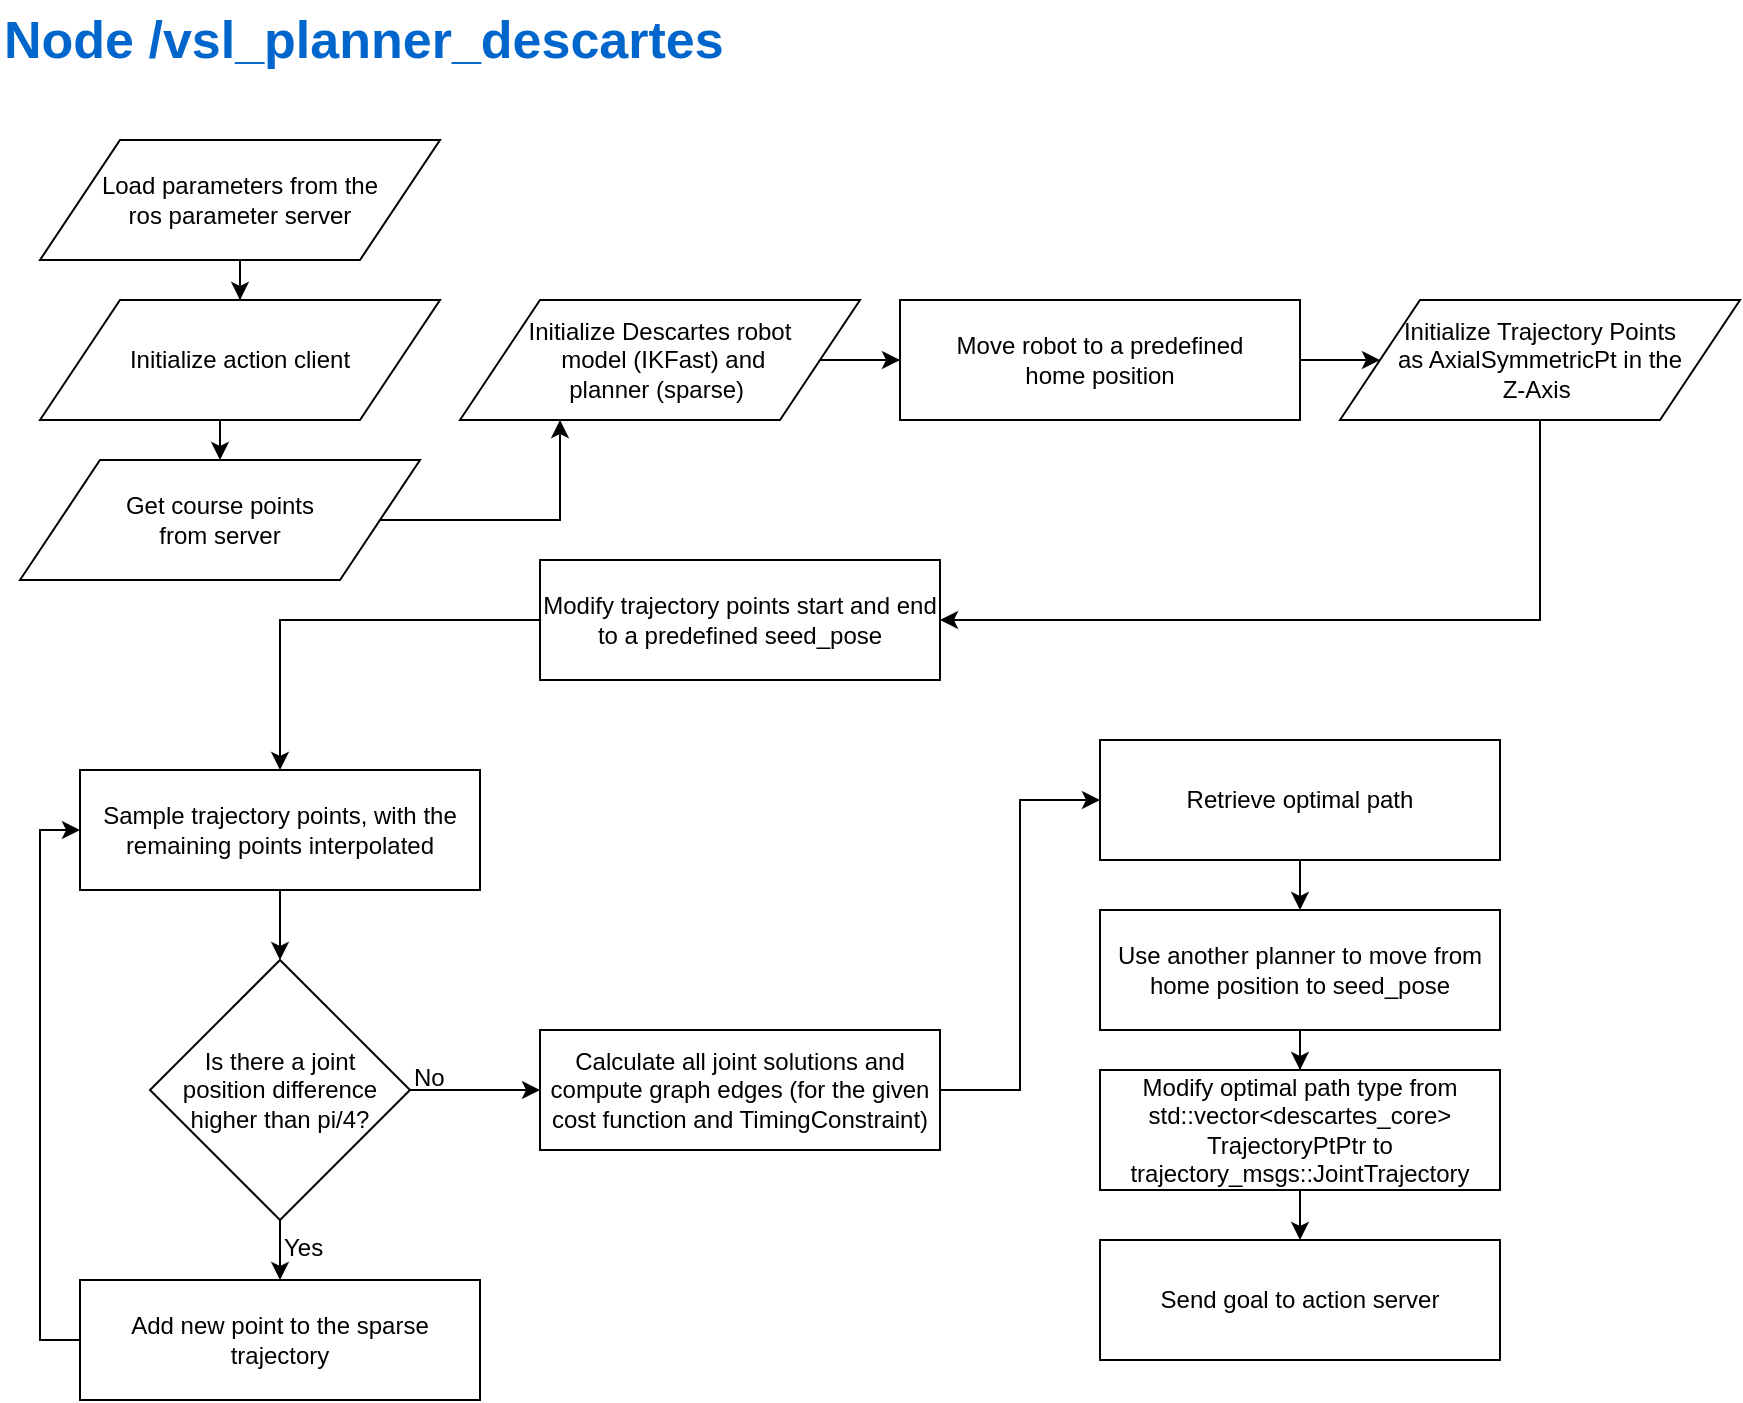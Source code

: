 <mxfile version="12.0.2" type="device" pages="1"><diagram id="UwdY-DsY8i46MmEzex0W" name="Page-1"><mxGraphModel dx="1341" dy="683" grid="1" gridSize="10" guides="1" tooltips="1" connect="1" arrows="1" fold="1" page="1" pageScale="1" pageWidth="1169" pageHeight="827" math="0" shadow="0"><root><mxCell id="0"/><mxCell id="1" parent="0"/><mxCell id="FA895TxX11iFMwuactxh-32" style="edgeStyle=orthogonalEdgeStyle;rounded=0;orthogonalLoop=1;jettySize=auto;html=1;exitX=0.5;exitY=1;exitDx=0;exitDy=0;fontSize=12;fontColor=#000000;" edge="1" parent="1" source="FA895TxX11iFMwuactxh-1" target="FA895TxX11iFMwuactxh-2"><mxGeometry relative="1" as="geometry"/></mxCell><mxCell id="FA895TxX11iFMwuactxh-1" value="Load&amp;nbsp;parameters from the &lt;br&gt;ros parameter server" style="shape=parallelogram;perimeter=parallelogramPerimeter;whiteSpace=wrap;html=1;" vertex="1" parent="1"><mxGeometry x="180" y="120" width="200" height="60" as="geometry"/></mxCell><mxCell id="FA895TxX11iFMwuactxh-33" style="edgeStyle=orthogonalEdgeStyle;rounded=0;orthogonalLoop=1;jettySize=auto;html=1;exitX=0.5;exitY=1;exitDx=0;exitDy=0;entryX=0.5;entryY=0;entryDx=0;entryDy=0;fontSize=12;fontColor=#000000;" edge="1" parent="1" source="FA895TxX11iFMwuactxh-2" target="FA895TxX11iFMwuactxh-3"><mxGeometry relative="1" as="geometry"/></mxCell><mxCell id="FA895TxX11iFMwuactxh-34" style="edgeStyle=orthogonalEdgeStyle;rounded=0;orthogonalLoop=1;jettySize=auto;html=1;exitX=1;exitY=0.5;exitDx=0;exitDy=0;entryX=0.25;entryY=1;entryDx=0;entryDy=0;fontSize=12;fontColor=#000000;" edge="1" parent="1" source="FA895TxX11iFMwuactxh-3" target="FA895TxX11iFMwuactxh-4"><mxGeometry relative="1" as="geometry"/></mxCell><mxCell id="FA895TxX11iFMwuactxh-2" value="Initialize action client" style="shape=parallelogram;perimeter=parallelogramPerimeter;whiteSpace=wrap;html=1;" vertex="1" parent="1"><mxGeometry x="180" y="200" width="200" height="60" as="geometry"/></mxCell><mxCell id="FA895TxX11iFMwuactxh-3" value="Get course points &lt;br&gt;from server" style="shape=parallelogram;perimeter=parallelogramPerimeter;whiteSpace=wrap;html=1;" vertex="1" parent="1"><mxGeometry x="170" y="280" width="200" height="60" as="geometry"/></mxCell><mxCell id="FA895TxX11iFMwuactxh-35" style="edgeStyle=orthogonalEdgeStyle;rounded=0;orthogonalLoop=1;jettySize=auto;html=1;exitX=1;exitY=0.5;exitDx=0;exitDy=0;entryX=0;entryY=0.5;entryDx=0;entryDy=0;fontSize=12;fontColor=#000000;" edge="1" parent="1" source="FA895TxX11iFMwuactxh-4" target="FA895TxX11iFMwuactxh-6"><mxGeometry relative="1" as="geometry"/></mxCell><mxCell id="FA895TxX11iFMwuactxh-4" value="Initialize Descartes robot&lt;br&gt;&amp;nbsp;model (IKFast) and &lt;br&gt;planner (sparse)&amp;nbsp;" style="shape=parallelogram;perimeter=parallelogramPerimeter;whiteSpace=wrap;html=1;" vertex="1" parent="1"><mxGeometry x="390" y="200" width="200" height="60" as="geometry"/></mxCell><mxCell id="FA895TxX11iFMwuactxh-36" style="edgeStyle=orthogonalEdgeStyle;rounded=0;orthogonalLoop=1;jettySize=auto;html=1;exitX=1;exitY=0.5;exitDx=0;exitDy=0;entryX=0;entryY=0.5;entryDx=0;entryDy=0;fontSize=12;fontColor=#000000;" edge="1" parent="1" source="FA895TxX11iFMwuactxh-6" target="FA895TxX11iFMwuactxh-8"><mxGeometry relative="1" as="geometry"/></mxCell><mxCell id="FA895TxX11iFMwuactxh-6" value="Move robot to a predefined &lt;br&gt;home position" style="rounded=0;whiteSpace=wrap;html=1;" vertex="1" parent="1"><mxGeometry x="610" y="200" width="200" height="60" as="geometry"/></mxCell><mxCell id="FA895TxX11iFMwuactxh-7" value="Node /vsl_planner_descartes" style="text;html=1;strokeColor=none;fillColor=none;align=left;verticalAlign=middle;whiteSpace=wrap;rounded=0;fontStyle=1;fontSize=26;fontColor=#0066CC;" vertex="1" parent="1"><mxGeometry x="160" y="50" width="400" height="40" as="geometry"/></mxCell><mxCell id="FA895TxX11iFMwuactxh-37" style="edgeStyle=orthogonalEdgeStyle;rounded=0;orthogonalLoop=1;jettySize=auto;html=1;exitX=0.5;exitY=1;exitDx=0;exitDy=0;entryX=1;entryY=0.5;entryDx=0;entryDy=0;fontSize=12;fontColor=#000000;" edge="1" parent="1" source="FA895TxX11iFMwuactxh-8" target="FA895TxX11iFMwuactxh-9"><mxGeometry relative="1" as="geometry"/></mxCell><mxCell id="FA895TxX11iFMwuactxh-8" value="Initialize Trajectory Points &lt;br&gt;as AxialSymmetricPt in the &lt;br&gt;Z-Axis&amp;nbsp;" style="shape=parallelogram;perimeter=parallelogramPerimeter;whiteSpace=wrap;html=1;" vertex="1" parent="1"><mxGeometry x="830" y="200" width="200" height="60" as="geometry"/></mxCell><mxCell id="FA895TxX11iFMwuactxh-38" style="edgeStyle=orthogonalEdgeStyle;rounded=0;orthogonalLoop=1;jettySize=auto;html=1;exitX=0;exitY=0.5;exitDx=0;exitDy=0;entryX=0.5;entryY=0;entryDx=0;entryDy=0;fontSize=12;fontColor=#000000;" edge="1" parent="1" source="FA895TxX11iFMwuactxh-9" target="FA895TxX11iFMwuactxh-10"><mxGeometry relative="1" as="geometry"/></mxCell><mxCell id="FA895TxX11iFMwuactxh-9" value="Modify trajectory points start and end to a predefined seed_pose" style="rounded=0;whiteSpace=wrap;html=1;" vertex="1" parent="1"><mxGeometry x="430" y="330" width="200" height="60" as="geometry"/></mxCell><mxCell id="FA895TxX11iFMwuactxh-28" style="edgeStyle=orthogonalEdgeStyle;rounded=0;orthogonalLoop=1;jettySize=auto;html=1;exitX=1;exitY=0.5;exitDx=0;exitDy=0;fontSize=12;fontColor=#000000;entryX=0;entryY=0.5;entryDx=0;entryDy=0;" edge="1" parent="1" source="FA895TxX11iFMwuactxh-12" target="FA895TxX11iFMwuactxh-19"><mxGeometry relative="1" as="geometry"/></mxCell><mxCell id="FA895TxX11iFMwuactxh-29" style="edgeStyle=orthogonalEdgeStyle;rounded=0;orthogonalLoop=1;jettySize=auto;html=1;exitX=0.5;exitY=1;exitDx=0;exitDy=0;entryX=0.5;entryY=0;entryDx=0;entryDy=0;fontSize=12;fontColor=#000000;" edge="1" parent="1" source="FA895TxX11iFMwuactxh-10" target="FA895TxX11iFMwuactxh-12"><mxGeometry relative="1" as="geometry"/></mxCell><mxCell id="FA895TxX11iFMwuactxh-10" value="Sample trajectory points, with the remaining points interpolated" style="rounded=0;whiteSpace=wrap;html=1;" vertex="1" parent="1"><mxGeometry x="200" y="435" width="200" height="60" as="geometry"/></mxCell><mxCell id="FA895TxX11iFMwuactxh-31" style="edgeStyle=orthogonalEdgeStyle;rounded=0;orthogonalLoop=1;jettySize=auto;html=1;exitX=0;exitY=0.5;exitDx=0;exitDy=0;entryX=0;entryY=0.5;entryDx=0;entryDy=0;fontSize=12;fontColor=#000000;" edge="1" parent="1" source="FA895TxX11iFMwuactxh-11" target="FA895TxX11iFMwuactxh-10"><mxGeometry relative="1" as="geometry"/></mxCell><mxCell id="FA895TxX11iFMwuactxh-11" value="Add new point to the sparse trajectory" style="rounded=0;whiteSpace=wrap;html=1;" vertex="1" parent="1"><mxGeometry x="200" y="690" width="200" height="60" as="geometry"/></mxCell><mxCell id="FA895TxX11iFMwuactxh-30" style="edgeStyle=orthogonalEdgeStyle;rounded=0;orthogonalLoop=1;jettySize=auto;html=1;exitX=0.5;exitY=1;exitDx=0;exitDy=0;entryX=0.5;entryY=0;entryDx=0;entryDy=0;fontSize=12;fontColor=#000000;" edge="1" parent="1" source="FA895TxX11iFMwuactxh-12" target="FA895TxX11iFMwuactxh-11"><mxGeometry relative="1" as="geometry"/></mxCell><mxCell id="FA895TxX11iFMwuactxh-12" value="&lt;font style=&quot;font-size: 12px&quot;&gt;Is there a joint &lt;br&gt;position difference higher than pi/4?&lt;/font&gt;" style="rhombus;whiteSpace=wrap;html=1;fontSize=12;fontColor=#000000;align=center;" vertex="1" parent="1"><mxGeometry x="235" y="530" width="130" height="130" as="geometry"/></mxCell><mxCell id="FA895TxX11iFMwuactxh-27" style="edgeStyle=orthogonalEdgeStyle;rounded=0;orthogonalLoop=1;jettySize=auto;html=1;exitX=1;exitY=0.5;exitDx=0;exitDy=0;entryX=0;entryY=0.5;entryDx=0;entryDy=0;fontSize=12;fontColor=#000000;" edge="1" parent="1" source="FA895TxX11iFMwuactxh-19" target="FA895TxX11iFMwuactxh-20"><mxGeometry relative="1" as="geometry"/></mxCell><mxCell id="FA895TxX11iFMwuactxh-19" value="Calculate all joint solutions and compute graph edges (for the given cost function and TimingConstraint)" style="rounded=0;whiteSpace=wrap;html=1;" vertex="1" parent="1"><mxGeometry x="430" y="565" width="200" height="60" as="geometry"/></mxCell><mxCell id="FA895TxX11iFMwuactxh-24" style="edgeStyle=orthogonalEdgeStyle;rounded=0;orthogonalLoop=1;jettySize=auto;html=1;exitX=0.5;exitY=1;exitDx=0;exitDy=0;fontSize=12;fontColor=#000000;" edge="1" parent="1" source="FA895TxX11iFMwuactxh-20" target="FA895TxX11iFMwuactxh-21"><mxGeometry relative="1" as="geometry"/></mxCell><mxCell id="FA895TxX11iFMwuactxh-20" value="Retrieve optimal path" style="rounded=0;whiteSpace=wrap;html=1;" vertex="1" parent="1"><mxGeometry x="710" y="420" width="200" height="60" as="geometry"/></mxCell><mxCell id="FA895TxX11iFMwuactxh-25" style="edgeStyle=orthogonalEdgeStyle;rounded=0;orthogonalLoop=1;jettySize=auto;html=1;exitX=0.5;exitY=1;exitDx=0;exitDy=0;fontSize=12;fontColor=#000000;" edge="1" parent="1" source="FA895TxX11iFMwuactxh-21" target="FA895TxX11iFMwuactxh-22"><mxGeometry relative="1" as="geometry"/></mxCell><mxCell id="FA895TxX11iFMwuactxh-21" value="Use another planner to move from home position to seed_pose" style="rounded=0;whiteSpace=wrap;html=1;" vertex="1" parent="1"><mxGeometry x="710" y="505" width="200" height="60" as="geometry"/></mxCell><mxCell id="FA895TxX11iFMwuactxh-26" style="edgeStyle=orthogonalEdgeStyle;rounded=0;orthogonalLoop=1;jettySize=auto;html=1;exitX=0.5;exitY=1;exitDx=0;exitDy=0;entryX=0.5;entryY=0;entryDx=0;entryDy=0;fontSize=12;fontColor=#000000;" edge="1" parent="1" source="FA895TxX11iFMwuactxh-22" target="FA895TxX11iFMwuactxh-23"><mxGeometry relative="1" as="geometry"/></mxCell><mxCell id="FA895TxX11iFMwuactxh-22" value="Modify optimal path type from std::vector&amp;lt;descartes_core&amp;gt; TrajectoryPtPtr to trajectory_msgs::JointTrajectory" style="rounded=0;whiteSpace=wrap;html=1;" vertex="1" parent="1"><mxGeometry x="710" y="585" width="200" height="60" as="geometry"/></mxCell><mxCell id="FA895TxX11iFMwuactxh-23" value="Send goal to action server" style="rounded=0;whiteSpace=wrap;html=1;" vertex="1" parent="1"><mxGeometry x="710" y="670" width="200" height="60" as="geometry"/></mxCell><mxCell id="FA895TxX11iFMwuactxh-39" value="No" style="text;html=1;fontSize=12;fontColor=#000000;" vertex="1" parent="1"><mxGeometry x="365" y="575" width="25" height="20" as="geometry"/></mxCell><mxCell id="FA895TxX11iFMwuactxh-40" value="Yes" style="text;html=1;fontSize=12;fontColor=#000000;" vertex="1" parent="1"><mxGeometry x="300" y="660" width="25" height="30" as="geometry"/></mxCell></root></mxGraphModel></diagram></mxfile>